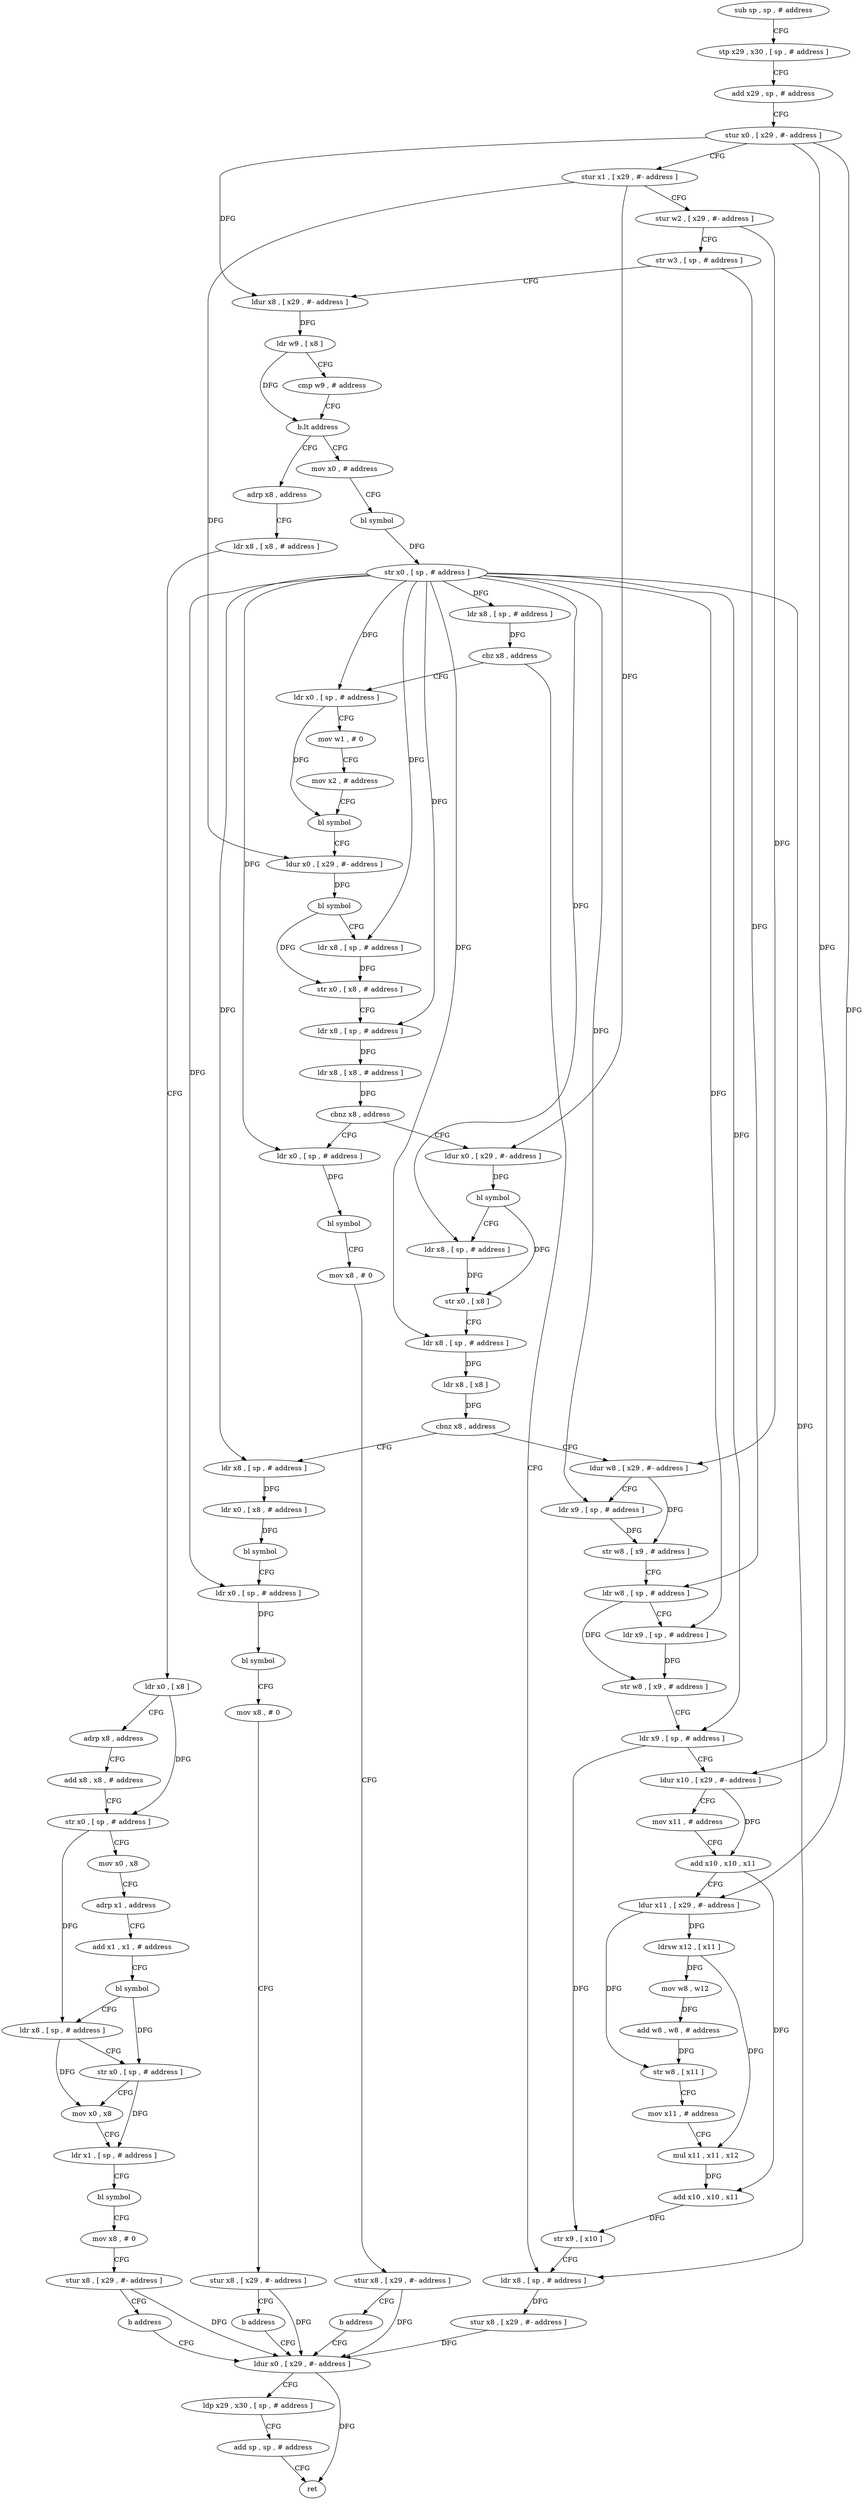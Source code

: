 digraph "func" {
"169752" [label = "sub sp , sp , # address" ]
"169756" [label = "stp x29 , x30 , [ sp , # address ]" ]
"169760" [label = "add x29 , sp , # address" ]
"169764" [label = "stur x0 , [ x29 , #- address ]" ]
"169768" [label = "stur x1 , [ x29 , #- address ]" ]
"169772" [label = "stur w2 , [ x29 , #- address ]" ]
"169776" [label = "str w3 , [ sp , # address ]" ]
"169780" [label = "ldur x8 , [ x29 , #- address ]" ]
"169784" [label = "ldr w9 , [ x8 ]" ]
"169788" [label = "cmp w9 , # address" ]
"169792" [label = "b.lt address" ]
"169868" [label = "mov x0 , # address" ]
"169796" [label = "adrp x8 , address" ]
"169872" [label = "bl symbol" ]
"169876" [label = "str x0 , [ sp , # address ]" ]
"169880" [label = "ldr x8 , [ sp , # address ]" ]
"169884" [label = "cbz x8 , address" ]
"170088" [label = "ldr x8 , [ sp , # address ]" ]
"169888" [label = "ldr x0 , [ sp , # address ]" ]
"169800" [label = "ldr x8 , [ x8 , # address ]" ]
"169804" [label = "ldr x0 , [ x8 ]" ]
"169808" [label = "adrp x8 , address" ]
"169812" [label = "add x8 , x8 , # address" ]
"169816" [label = "str x0 , [ sp , # address ]" ]
"169820" [label = "mov x0 , x8" ]
"169824" [label = "adrp x1 , address" ]
"169828" [label = "add x1 , x1 , # address" ]
"169832" [label = "bl symbol" ]
"169836" [label = "ldr x8 , [ sp , # address ]" ]
"169840" [label = "str x0 , [ sp , # address ]" ]
"169844" [label = "mov x0 , x8" ]
"169848" [label = "ldr x1 , [ sp , # address ]" ]
"169852" [label = "bl symbol" ]
"169856" [label = "mov x8 , # 0" ]
"169860" [label = "stur x8 , [ x29 , #- address ]" ]
"169864" [label = "b address" ]
"170096" [label = "ldur x0 , [ x29 , #- address ]" ]
"170092" [label = "stur x8 , [ x29 , #- address ]" ]
"169892" [label = "mov w1 , # 0" ]
"169896" [label = "mov x2 , # address" ]
"169900" [label = "bl symbol" ]
"169904" [label = "ldur x0 , [ x29 , #- address ]" ]
"169908" [label = "bl symbol" ]
"169912" [label = "ldr x8 , [ sp , # address ]" ]
"169916" [label = "str x0 , [ x8 , # address ]" ]
"169920" [label = "ldr x8 , [ sp , # address ]" ]
"169924" [label = "ldr x8 , [ x8 , # address ]" ]
"169928" [label = "cbnz x8 , address" ]
"169952" [label = "ldur x0 , [ x29 , #- address ]" ]
"169932" [label = "ldr x0 , [ sp , # address ]" ]
"170100" [label = "ldp x29 , x30 , [ sp , # address ]" ]
"170104" [label = "add sp , sp , # address" ]
"170108" [label = "ret" ]
"169956" [label = "bl symbol" ]
"169960" [label = "ldr x8 , [ sp , # address ]" ]
"169964" [label = "str x0 , [ x8 ]" ]
"169968" [label = "ldr x8 , [ sp , # address ]" ]
"169972" [label = "ldr x8 , [ x8 ]" ]
"169976" [label = "cbnz x8 , address" ]
"170012" [label = "ldur w8 , [ x29 , #- address ]" ]
"169980" [label = "ldr x8 , [ sp , # address ]" ]
"169936" [label = "bl symbol" ]
"169940" [label = "mov x8 , # 0" ]
"169944" [label = "stur x8 , [ x29 , #- address ]" ]
"169948" [label = "b address" ]
"170016" [label = "ldr x9 , [ sp , # address ]" ]
"170020" [label = "str w8 , [ x9 , # address ]" ]
"170024" [label = "ldr w8 , [ sp , # address ]" ]
"170028" [label = "ldr x9 , [ sp , # address ]" ]
"170032" [label = "str w8 , [ x9 , # address ]" ]
"170036" [label = "ldr x9 , [ sp , # address ]" ]
"170040" [label = "ldur x10 , [ x29 , #- address ]" ]
"170044" [label = "mov x11 , # address" ]
"170048" [label = "add x10 , x10 , x11" ]
"170052" [label = "ldur x11 , [ x29 , #- address ]" ]
"170056" [label = "ldrsw x12 , [ x11 ]" ]
"170060" [label = "mov w8 , w12" ]
"170064" [label = "add w8 , w8 , # address" ]
"170068" [label = "str w8 , [ x11 ]" ]
"170072" [label = "mov x11 , # address" ]
"170076" [label = "mul x11 , x11 , x12" ]
"170080" [label = "add x10 , x10 , x11" ]
"170084" [label = "str x9 , [ x10 ]" ]
"169984" [label = "ldr x0 , [ x8 , # address ]" ]
"169988" [label = "bl symbol" ]
"169992" [label = "ldr x0 , [ sp , # address ]" ]
"169996" [label = "bl symbol" ]
"170000" [label = "mov x8 , # 0" ]
"170004" [label = "stur x8 , [ x29 , #- address ]" ]
"170008" [label = "b address" ]
"169752" -> "169756" [ label = "CFG" ]
"169756" -> "169760" [ label = "CFG" ]
"169760" -> "169764" [ label = "CFG" ]
"169764" -> "169768" [ label = "CFG" ]
"169764" -> "169780" [ label = "DFG" ]
"169764" -> "170040" [ label = "DFG" ]
"169764" -> "170052" [ label = "DFG" ]
"169768" -> "169772" [ label = "CFG" ]
"169768" -> "169904" [ label = "DFG" ]
"169768" -> "169952" [ label = "DFG" ]
"169772" -> "169776" [ label = "CFG" ]
"169772" -> "170012" [ label = "DFG" ]
"169776" -> "169780" [ label = "CFG" ]
"169776" -> "170024" [ label = "DFG" ]
"169780" -> "169784" [ label = "DFG" ]
"169784" -> "169788" [ label = "CFG" ]
"169784" -> "169792" [ label = "DFG" ]
"169788" -> "169792" [ label = "CFG" ]
"169792" -> "169868" [ label = "CFG" ]
"169792" -> "169796" [ label = "CFG" ]
"169868" -> "169872" [ label = "CFG" ]
"169796" -> "169800" [ label = "CFG" ]
"169872" -> "169876" [ label = "DFG" ]
"169876" -> "169880" [ label = "DFG" ]
"169876" -> "170088" [ label = "DFG" ]
"169876" -> "169888" [ label = "DFG" ]
"169876" -> "169912" [ label = "DFG" ]
"169876" -> "169920" [ label = "DFG" ]
"169876" -> "169960" [ label = "DFG" ]
"169876" -> "169968" [ label = "DFG" ]
"169876" -> "169932" [ label = "DFG" ]
"169876" -> "170016" [ label = "DFG" ]
"169876" -> "170028" [ label = "DFG" ]
"169876" -> "170036" [ label = "DFG" ]
"169876" -> "169980" [ label = "DFG" ]
"169876" -> "169992" [ label = "DFG" ]
"169880" -> "169884" [ label = "DFG" ]
"169884" -> "170088" [ label = "CFG" ]
"169884" -> "169888" [ label = "CFG" ]
"170088" -> "170092" [ label = "DFG" ]
"169888" -> "169892" [ label = "CFG" ]
"169888" -> "169900" [ label = "DFG" ]
"169800" -> "169804" [ label = "CFG" ]
"169804" -> "169808" [ label = "CFG" ]
"169804" -> "169816" [ label = "DFG" ]
"169808" -> "169812" [ label = "CFG" ]
"169812" -> "169816" [ label = "CFG" ]
"169816" -> "169820" [ label = "CFG" ]
"169816" -> "169836" [ label = "DFG" ]
"169820" -> "169824" [ label = "CFG" ]
"169824" -> "169828" [ label = "CFG" ]
"169828" -> "169832" [ label = "CFG" ]
"169832" -> "169836" [ label = "CFG" ]
"169832" -> "169840" [ label = "DFG" ]
"169836" -> "169840" [ label = "CFG" ]
"169836" -> "169844" [ label = "DFG" ]
"169840" -> "169844" [ label = "CFG" ]
"169840" -> "169848" [ label = "DFG" ]
"169844" -> "169848" [ label = "CFG" ]
"169848" -> "169852" [ label = "CFG" ]
"169852" -> "169856" [ label = "CFG" ]
"169856" -> "169860" [ label = "CFG" ]
"169860" -> "169864" [ label = "CFG" ]
"169860" -> "170096" [ label = "DFG" ]
"169864" -> "170096" [ label = "CFG" ]
"170096" -> "170100" [ label = "CFG" ]
"170096" -> "170108" [ label = "DFG" ]
"170092" -> "170096" [ label = "DFG" ]
"169892" -> "169896" [ label = "CFG" ]
"169896" -> "169900" [ label = "CFG" ]
"169900" -> "169904" [ label = "CFG" ]
"169904" -> "169908" [ label = "DFG" ]
"169908" -> "169912" [ label = "CFG" ]
"169908" -> "169916" [ label = "DFG" ]
"169912" -> "169916" [ label = "DFG" ]
"169916" -> "169920" [ label = "CFG" ]
"169920" -> "169924" [ label = "DFG" ]
"169924" -> "169928" [ label = "DFG" ]
"169928" -> "169952" [ label = "CFG" ]
"169928" -> "169932" [ label = "CFG" ]
"169952" -> "169956" [ label = "DFG" ]
"169932" -> "169936" [ label = "DFG" ]
"170100" -> "170104" [ label = "CFG" ]
"170104" -> "170108" [ label = "CFG" ]
"169956" -> "169960" [ label = "CFG" ]
"169956" -> "169964" [ label = "DFG" ]
"169960" -> "169964" [ label = "DFG" ]
"169964" -> "169968" [ label = "CFG" ]
"169968" -> "169972" [ label = "DFG" ]
"169972" -> "169976" [ label = "DFG" ]
"169976" -> "170012" [ label = "CFG" ]
"169976" -> "169980" [ label = "CFG" ]
"170012" -> "170016" [ label = "CFG" ]
"170012" -> "170020" [ label = "DFG" ]
"169980" -> "169984" [ label = "DFG" ]
"169936" -> "169940" [ label = "CFG" ]
"169940" -> "169944" [ label = "CFG" ]
"169944" -> "169948" [ label = "CFG" ]
"169944" -> "170096" [ label = "DFG" ]
"169948" -> "170096" [ label = "CFG" ]
"170016" -> "170020" [ label = "DFG" ]
"170020" -> "170024" [ label = "CFG" ]
"170024" -> "170028" [ label = "CFG" ]
"170024" -> "170032" [ label = "DFG" ]
"170028" -> "170032" [ label = "DFG" ]
"170032" -> "170036" [ label = "CFG" ]
"170036" -> "170040" [ label = "CFG" ]
"170036" -> "170084" [ label = "DFG" ]
"170040" -> "170044" [ label = "CFG" ]
"170040" -> "170048" [ label = "DFG" ]
"170044" -> "170048" [ label = "CFG" ]
"170048" -> "170052" [ label = "CFG" ]
"170048" -> "170080" [ label = "DFG" ]
"170052" -> "170056" [ label = "DFG" ]
"170052" -> "170068" [ label = "DFG" ]
"170056" -> "170060" [ label = "DFG" ]
"170056" -> "170076" [ label = "DFG" ]
"170060" -> "170064" [ label = "DFG" ]
"170064" -> "170068" [ label = "DFG" ]
"170068" -> "170072" [ label = "CFG" ]
"170072" -> "170076" [ label = "CFG" ]
"170076" -> "170080" [ label = "DFG" ]
"170080" -> "170084" [ label = "DFG" ]
"170084" -> "170088" [ label = "CFG" ]
"169984" -> "169988" [ label = "DFG" ]
"169988" -> "169992" [ label = "CFG" ]
"169992" -> "169996" [ label = "DFG" ]
"169996" -> "170000" [ label = "CFG" ]
"170000" -> "170004" [ label = "CFG" ]
"170004" -> "170008" [ label = "CFG" ]
"170004" -> "170096" [ label = "DFG" ]
"170008" -> "170096" [ label = "CFG" ]
}
